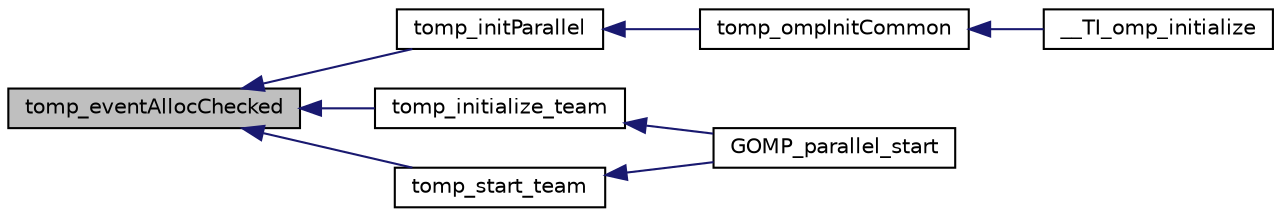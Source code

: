 digraph "tomp_eventAllocChecked"
{
  edge [fontname="Helvetica",fontsize="10",labelfontname="Helvetica",labelfontsize="10"];
  node [fontname="Helvetica",fontsize="10",shape=record];
  rankdir="LR";
  Node1 [label="tomp_eventAllocChecked",height=0.2,width=0.4,color="black", fillcolor="grey75", style="filled", fontcolor="black"];
  Node1 -> Node2 [dir="back",color="midnightblue",fontsize="10",style="solid",fontname="Helvetica"];
  Node2 [label="tomp_initParallel",height=0.2,width=0.4,color="black", fillcolor="white", style="filled",URL="$tomp__init_8h.html#a4ec34b17d8c217a184878391570c0aad",tooltip="Initialization function. "];
  Node2 -> Node3 [dir="back",color="midnightblue",fontsize="10",style="solid",fontname="Helvetica"];
  Node3 [label="tomp_ompInitCommon",height=0.2,width=0.4,color="black", fillcolor="white", style="filled",URL="$tomp__init_8h.html#a82214ea6a4bfdb96e4747f4b015ac6f4",tooltip="Initialization steps shared in RTSC and bare-metal modes. "];
  Node3 -> Node4 [dir="back",color="midnightblue",fontsize="10",style="solid",fontname="Helvetica"];
  Node4 [label="__TI_omp_initialize",height=0.2,width=0.4,color="black", fillcolor="white", style="filled",URL="$boot_8c.html#a26e8cff2afffc6ca9503aed9262842c2",tooltip="Initializes the OMP runtime. "];
  Node1 -> Node5 [dir="back",color="midnightblue",fontsize="10",style="solid",fontname="Helvetica"];
  Node5 [label="tomp_initialize_team",height=0.2,width=0.4,color="black", fillcolor="white", style="filled",URL="$tomp__parallel_8h.html#a922e07a50dc3c58f2db569dde727245c",tooltip="Create and initialize a team. "];
  Node5 -> Node6 [dir="back",color="midnightblue",fontsize="10",style="solid",fontname="Helvetica"];
  Node6 [label="GOMP_parallel_start",height=0.2,width=0.4,color="black", fillcolor="white", style="filled",URL="$tomp__parallel_8c.html#a1b5e247c0eb03f2846741f5e395d351a",tooltip="GOMP_parallel_start is used for the for loop parallelism. "];
  Node1 -> Node7 [dir="back",color="midnightblue",fontsize="10",style="solid",fontname="Helvetica"];
  Node7 [label="tomp_start_team",height=0.2,width=0.4,color="black", fillcolor="white", style="filled",URL="$tomp__parallel_8h.html#a48f355c85b6e76293e04eb61f793c6c1",tooltip="Start the team by pushing events to the StartLoop queue. "];
  Node7 -> Node6 [dir="back",color="midnightblue",fontsize="10",style="solid",fontname="Helvetica"];
}
